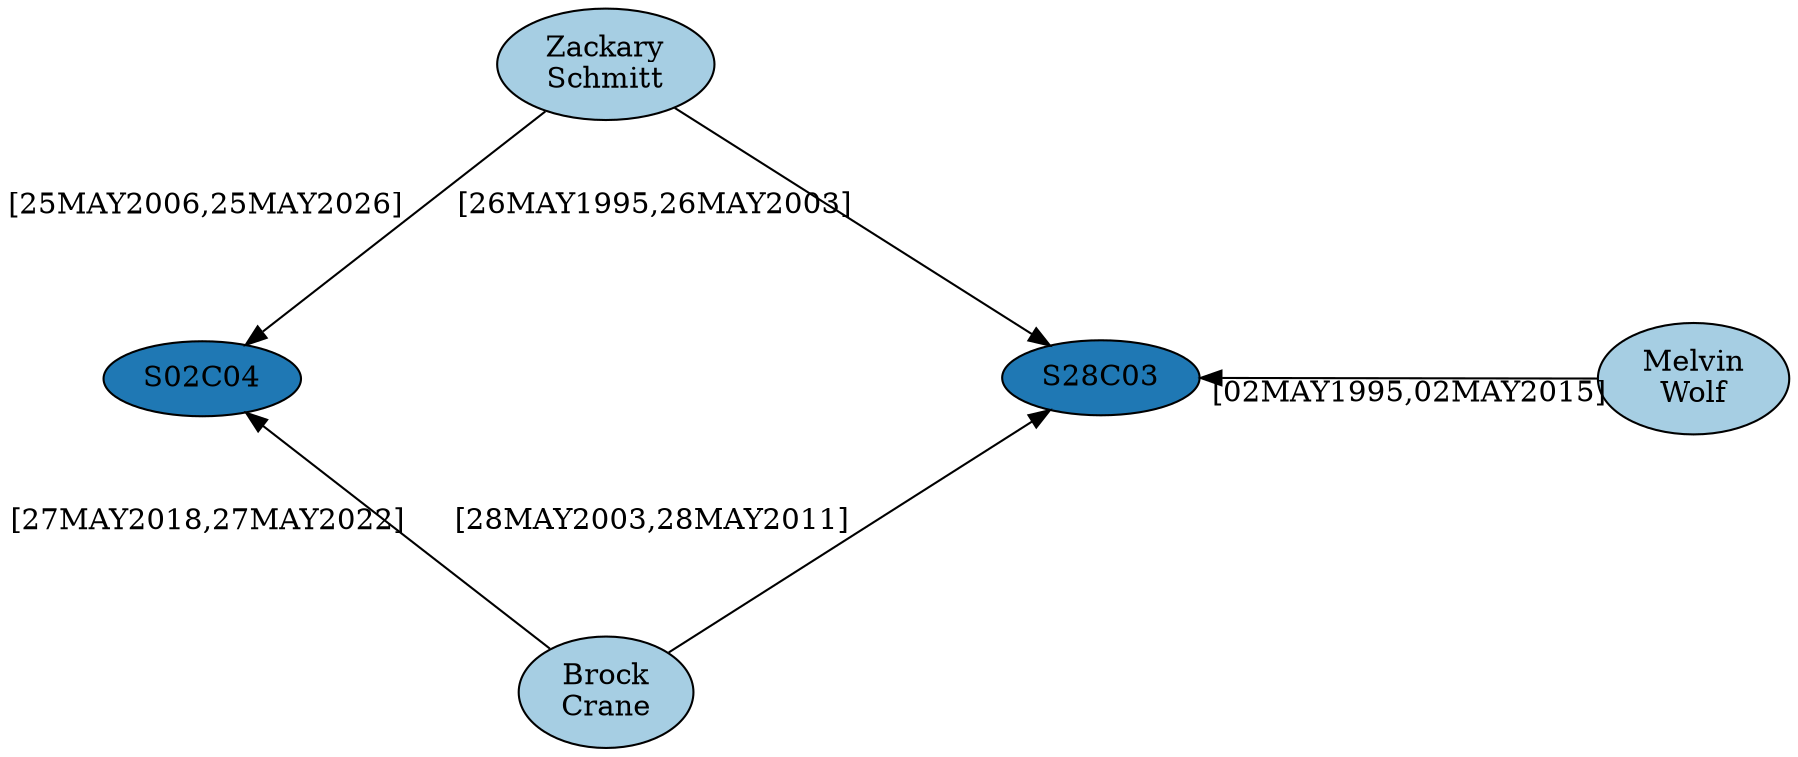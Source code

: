 digraph G {
layout=sfdp
node[colorscheme=paired8, style=filled, color=black]
"I14700"[fillcolor= "1",label= "Melvin\nWolf"]
"I49194"[fillcolor= "1",label= "Brock\nCrane"]
"I23761"[fillcolor= "1",label= "Zackary\nSchmitt"]
"R05P04S02C04"[fillcolor= "2",label= "S02C04"]
"R05P02S28C03"[fillcolor= "2",label= "S28C03"]
"I14700" -> "R05P02S28C03"[label= "[02MAY1995,02MAY2015]"]
"I23761" -> "R05P02S28C03"[label= "[26MAY1995,26MAY2003]"]
"I23761" -> "R05P04S02C04"[label= "[25MAY2006,25MAY2026]"]
"I49194" -> "R05P02S28C03"[label= "[28MAY2003,28MAY2011]"]
"I49194" -> "R05P04S02C04"[label= "[27MAY2018,27MAY2022]"]
}
